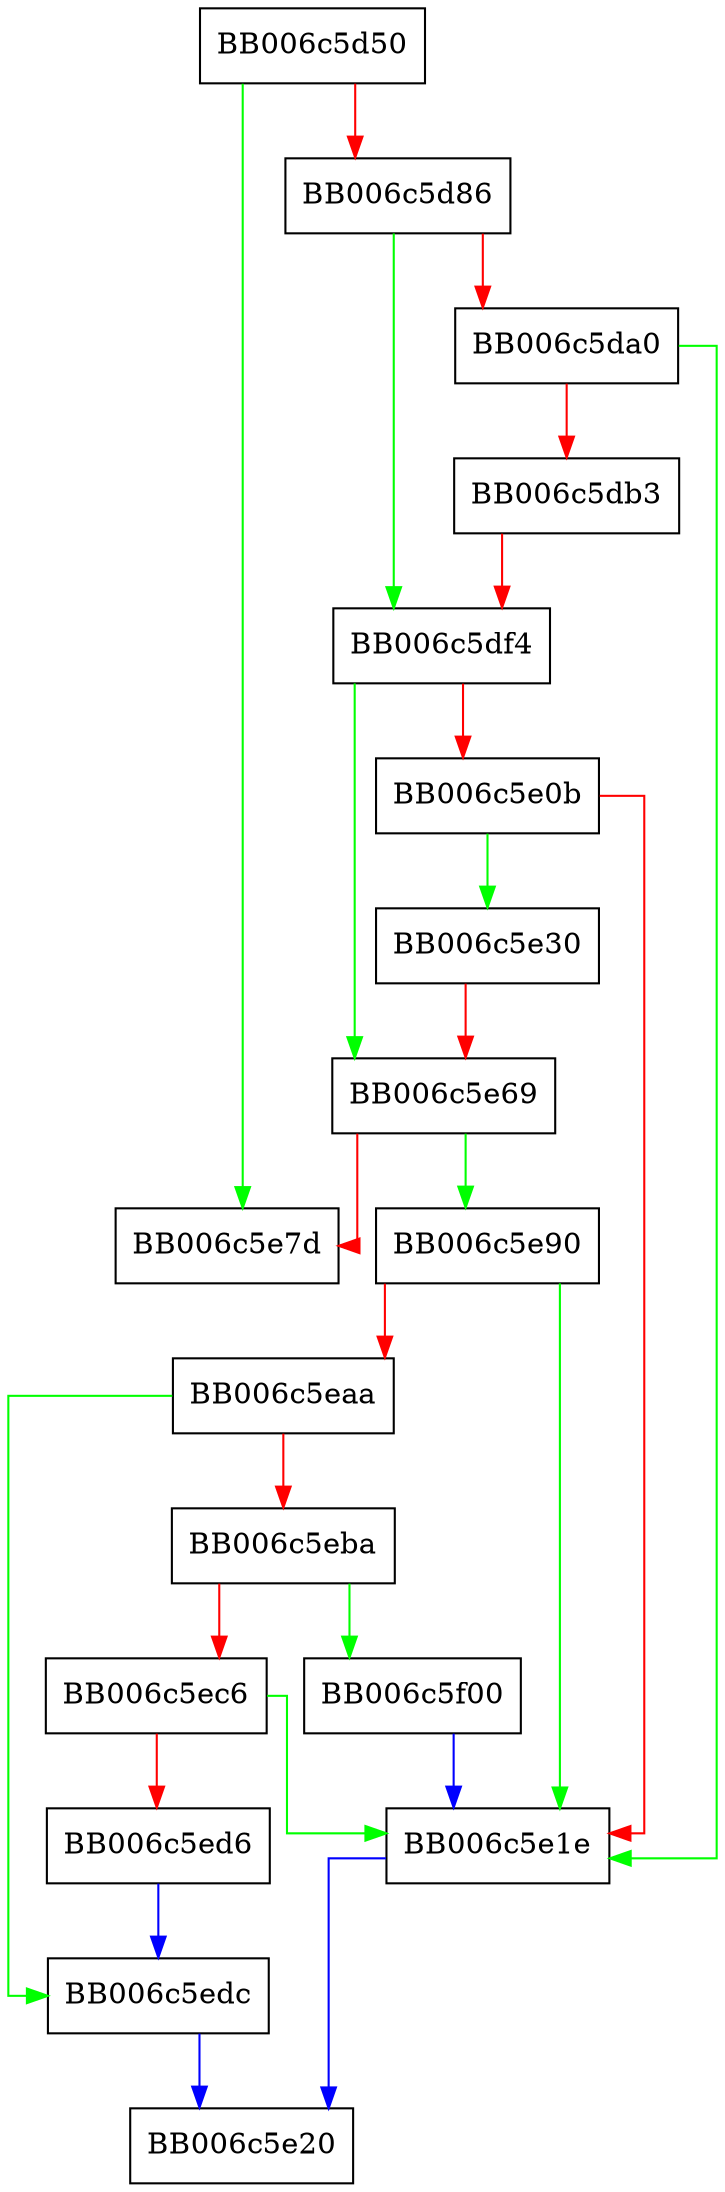 digraph hmac_drbg_kdf_set_ctx_params {
  node [shape="box"];
  graph [splines=ortho];
  BB006c5d50 -> BB006c5e7d [color="green"];
  BB006c5d50 -> BB006c5d86 [color="red"];
  BB006c5d86 -> BB006c5df4 [color="green"];
  BB006c5d86 -> BB006c5da0 [color="red"];
  BB006c5da0 -> BB006c5e1e [color="green"];
  BB006c5da0 -> BB006c5db3 [color="red"];
  BB006c5db3 -> BB006c5df4 [color="red"];
  BB006c5df4 -> BB006c5e69 [color="green"];
  BB006c5df4 -> BB006c5e0b [color="red"];
  BB006c5e0b -> BB006c5e30 [color="green"];
  BB006c5e0b -> BB006c5e1e [color="red"];
  BB006c5e1e -> BB006c5e20 [color="blue"];
  BB006c5e30 -> BB006c5e69 [color="red"];
  BB006c5e69 -> BB006c5e90 [color="green"];
  BB006c5e69 -> BB006c5e7d [color="red"];
  BB006c5e90 -> BB006c5e1e [color="green"];
  BB006c5e90 -> BB006c5eaa [color="red"];
  BB006c5eaa -> BB006c5edc [color="green"];
  BB006c5eaa -> BB006c5eba [color="red"];
  BB006c5eba -> BB006c5f00 [color="green"];
  BB006c5eba -> BB006c5ec6 [color="red"];
  BB006c5ec6 -> BB006c5e1e [color="green"];
  BB006c5ec6 -> BB006c5ed6 [color="red"];
  BB006c5ed6 -> BB006c5edc [color="blue"];
  BB006c5edc -> BB006c5e20 [color="blue"];
  BB006c5f00 -> BB006c5e1e [color="blue"];
}